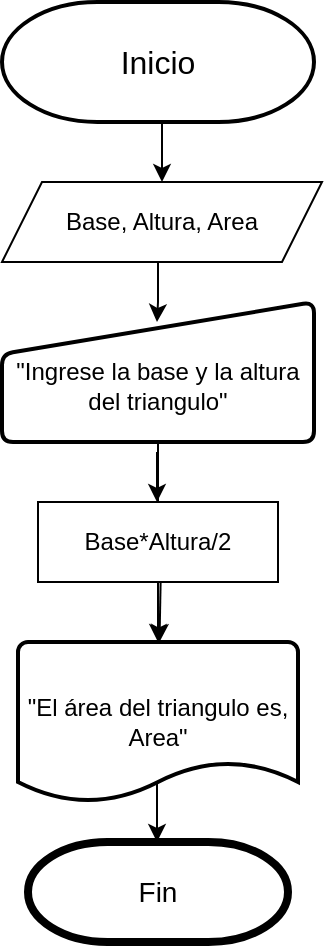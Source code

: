 <mxfile version="28.2.3">
  <diagram name="Página-1" id="yMRDsBKowSLrql9LwV7K">
    <mxGraphModel dx="1426" dy="1902" grid="1" gridSize="10" guides="1" tooltips="1" connect="1" arrows="1" fold="1" page="1" pageScale="1" pageWidth="827" pageHeight="1169" math="0" shadow="0">
      <root>
        <mxCell id="0" />
        <mxCell id="1" parent="0" />
        <mxCell id="W_0O8zRfIfxBUMQZHktz-5" value="&lt;font style=&quot;font-size: 16px;&quot;&gt;Inicio&lt;/font&gt;" style="strokeWidth=2;html=1;shape=mxgraph.flowchart.terminator;whiteSpace=wrap;" vertex="1" parent="1">
          <mxGeometry x="350" y="-1100" width="156" height="60" as="geometry" />
        </mxCell>
        <mxCell id="W_0O8zRfIfxBUMQZHktz-6" value="" style="endArrow=classic;html=1;rounded=0;" edge="1" parent="1">
          <mxGeometry width="50" height="50" relative="1" as="geometry">
            <mxPoint x="430" y="-1040" as="sourcePoint" />
            <mxPoint x="430" y="-1010" as="targetPoint" />
          </mxGeometry>
        </mxCell>
        <mxCell id="W_0O8zRfIfxBUMQZHktz-22" value="" style="edgeStyle=orthogonalEdgeStyle;rounded=0;orthogonalLoop=1;jettySize=auto;html=1;" edge="1" parent="1" source="W_0O8zRfIfxBUMQZHktz-7" target="W_0O8zRfIfxBUMQZHktz-15">
          <mxGeometry relative="1" as="geometry" />
        </mxCell>
        <mxCell id="W_0O8zRfIfxBUMQZHktz-7" value="&lt;div&gt;&lt;br&gt;&lt;/div&gt;&quot;Ingrese la base y la altura&lt;div&gt;del triangulo&quot;&lt;/div&gt;" style="html=1;strokeWidth=2;shape=manualInput;whiteSpace=wrap;rounded=1;size=26;arcSize=11;" vertex="1" parent="1">
          <mxGeometry x="350" y="-950" width="156" height="70" as="geometry" />
        </mxCell>
        <mxCell id="W_0O8zRfIfxBUMQZHktz-8" value="" style="endArrow=classic;html=1;rounded=0;" edge="1" parent="1">
          <mxGeometry width="50" height="50" relative="1" as="geometry">
            <mxPoint x="428" y="-970" as="sourcePoint" />
            <mxPoint x="427.5" y="-940" as="targetPoint" />
            <Array as="points">
              <mxPoint x="428" y="-950" />
            </Array>
          </mxGeometry>
        </mxCell>
        <mxCell id="W_0O8zRfIfxBUMQZHktz-9" value="Base, Altura, Area" style="shape=parallelogram;perimeter=parallelogramPerimeter;whiteSpace=wrap;html=1;fixedSize=1;" vertex="1" parent="1">
          <mxGeometry x="350" y="-1010" width="160" height="40" as="geometry" />
        </mxCell>
        <mxCell id="W_0O8zRfIfxBUMQZHktz-10" value="" style="endArrow=classic;html=1;rounded=0;" edge="1" parent="1" target="W_0O8zRfIfxBUMQZHktz-15">
          <mxGeometry width="50" height="50" relative="1" as="geometry">
            <mxPoint x="429.5" y="-820" as="sourcePoint" />
            <mxPoint x="429.5" y="-790" as="targetPoint" />
          </mxGeometry>
        </mxCell>
        <mxCell id="W_0O8zRfIfxBUMQZHktz-14" value="Base*Altura/2" style="rounded=0;whiteSpace=wrap;html=1;" vertex="1" parent="1">
          <mxGeometry x="368" y="-850" width="120" height="40" as="geometry" />
        </mxCell>
        <mxCell id="W_0O8zRfIfxBUMQZHktz-15" value="&quot;El área del triangulo es, Area&quot;" style="strokeWidth=2;html=1;shape=mxgraph.flowchart.document2;whiteSpace=wrap;size=0.25;" vertex="1" parent="1">
          <mxGeometry x="358" y="-780" width="140" height="80" as="geometry" />
        </mxCell>
        <mxCell id="W_0O8zRfIfxBUMQZHktz-19" value="&lt;font style=&quot;font-size: 14px;&quot;&gt;Fin&lt;/font&gt;" style="strokeWidth=4;html=1;shape=mxgraph.flowchart.terminator;whiteSpace=wrap;" vertex="1" parent="1">
          <mxGeometry x="363" y="-680" width="130" height="50" as="geometry" />
        </mxCell>
        <mxCell id="W_0O8zRfIfxBUMQZHktz-21" value="" style="endArrow=classic;html=1;rounded=0;" edge="1" parent="1">
          <mxGeometry width="50" height="50" relative="1" as="geometry">
            <mxPoint x="427.5" y="-875" as="sourcePoint" />
            <mxPoint x="427.5" y="-850" as="targetPoint" />
          </mxGeometry>
        </mxCell>
        <mxCell id="W_0O8zRfIfxBUMQZHktz-29" value="" style="endArrow=classic;html=1;rounded=0;" edge="1" parent="1">
          <mxGeometry width="50" height="50" relative="1" as="geometry">
            <mxPoint x="427.5" y="-710" as="sourcePoint" />
            <mxPoint x="427.5" y="-680" as="targetPoint" />
          </mxGeometry>
        </mxCell>
      </root>
    </mxGraphModel>
  </diagram>
</mxfile>
